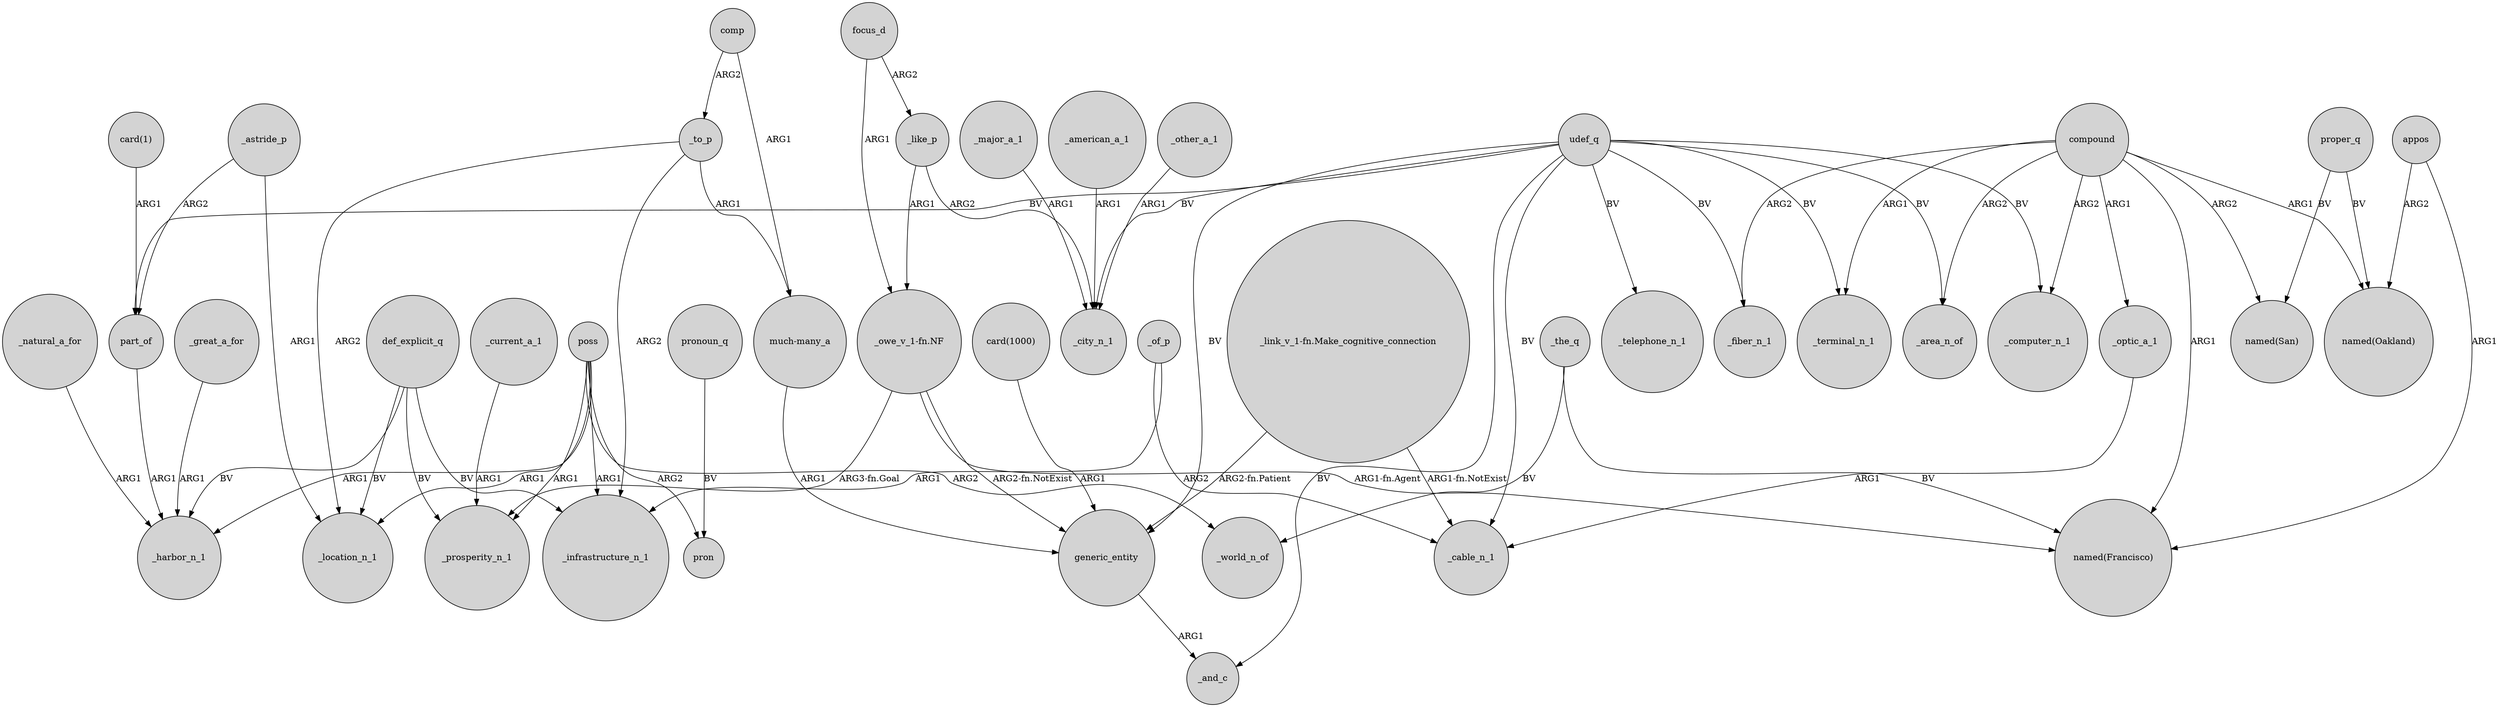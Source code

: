 digraph {
	node [shape=circle style=filled]
	_astride_p -> part_of [label=ARG2]
	_american_a_1 -> _city_n_1 [label=ARG1]
	comp -> _to_p [label=ARG2]
	udef_q -> generic_entity [label=BV]
	def_explicit_q -> _infrastructure_n_1 [label=BV]
	poss -> pron [label=ARG2]
	appos -> "named(Francisco)" [label=ARG1]
	focus_d -> _like_p [label=ARG2]
	_current_a_1 -> _prosperity_n_1 [label=ARG1]
	compound -> "named(San)" [label=ARG2]
	udef_q -> part_of [label=BV]
	def_explicit_q -> _harbor_n_1 [label=BV]
	_other_a_1 -> _city_n_1 [label=ARG1]
	"_owe_v_1-fn.NF" -> generic_entity [label="ARG2-fn.NotExist"]
	"much-many_a" -> generic_entity [label=ARG1]
	udef_q -> _terminal_n_1 [label=BV]
	udef_q -> _telephone_n_1 [label=BV]
	_to_p -> _location_n_1 [label=ARG2]
	poss -> _location_n_1 [label=ARG1]
	poss -> _infrastructure_n_1 [label=ARG1]
	_astride_p -> _location_n_1 [label=ARG1]
	generic_entity -> _and_c [label=ARG1]
	part_of -> _harbor_n_1 [label=ARG1]
	udef_q -> _fiber_n_1 [label=BV]
	def_explicit_q -> _prosperity_n_1 [label=BV]
	_natural_a_for -> _harbor_n_1 [label=ARG1]
	compound -> _area_n_of [label=ARG2]
	_to_p -> _infrastructure_n_1 [label=ARG2]
	"card(1000)" -> generic_entity [label=ARG1]
	udef_q -> _computer_n_1 [label=BV]
	_of_p -> _cable_n_1 [label=ARG2]
	compound -> _computer_n_1 [label=ARG2]
	udef_q -> _city_n_1 [label=BV]
	"_owe_v_1-fn.NF" -> "named(Francisco)" [label="ARG1-fn.Agent"]
	_like_p -> _city_n_1 [label=ARG2]
	pronoun_q -> pron [label=BV]
	compound -> _optic_a_1 [label=ARG1]
	_great_a_for -> _harbor_n_1 [label=ARG1]
	_to_p -> "much-many_a" [label=ARG1]
	compound -> _terminal_n_1 [label=ARG1]
	comp -> "much-many_a" [label=ARG1]
	compound -> "named(Oakland)" [label=ARG1]
	"_link_v_1-fn.Make_cognitive_connection" -> generic_entity [label="ARG2-fn.Patient"]
	_the_q -> "named(Francisco)" [label=BV]
	_of_p -> _infrastructure_n_1 [label=ARG1]
	_optic_a_1 -> _cable_n_1 [label=ARG1]
	poss -> _harbor_n_1 [label=ARG1]
	compound -> "named(Francisco)" [label=ARG1]
	proper_q -> "named(Oakland)" [label=BV]
	"_link_v_1-fn.Make_cognitive_connection" -> _cable_n_1 [label="ARG1-fn.NotExist"]
	"_owe_v_1-fn.NF" -> _prosperity_n_1 [label="ARG3-fn.Goal"]
	poss -> _prosperity_n_1 [label=ARG1]
	udef_q -> _cable_n_1 [label=BV]
	"card(1)" -> part_of [label=ARG1]
	_major_a_1 -> _city_n_1 [label=ARG1]
	proper_q -> "named(San)" [label=BV]
	poss -> _world_n_of [label=ARG2]
	_like_p -> "_owe_v_1-fn.NF" [label=ARG1]
	def_explicit_q -> _location_n_1 [label=BV]
	focus_d -> "_owe_v_1-fn.NF" [label=ARG1]
	appos -> "named(Oakland)" [label=ARG2]
	udef_q -> _area_n_of [label=BV]
	udef_q -> _and_c [label=BV]
	_the_q -> _world_n_of [label=BV]
	compound -> _fiber_n_1 [label=ARG2]
}
